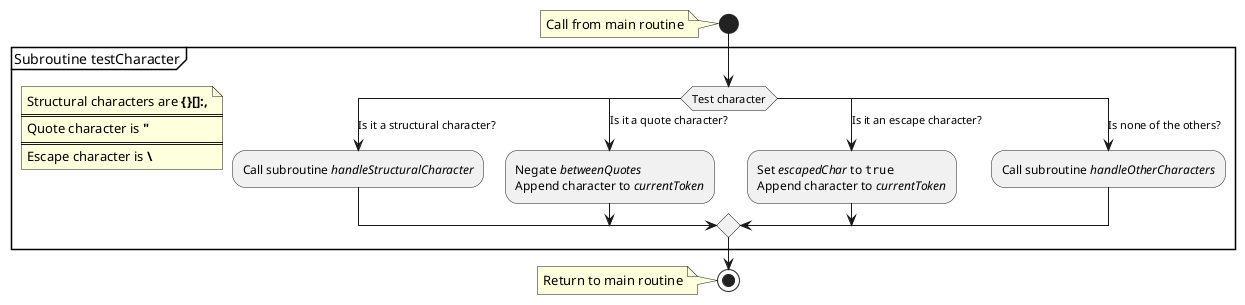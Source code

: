 @startuml
'https://plantuml.com/activity-diagram-beta

start
note: Call from main routine

group Subroutine testCharacter
  switch (Test character)
  case (Is it a structural character?)
    floating note left
    Structural characters are **{}[]:,**
    ====
    Quote character is **"**
    ====
    Escape character is **\**
    end note
    :Call subroutine //handleStructuralCharacter//;
  case (Is it a quote character?)
    :Negate //betweenQuotes//
    Append character to //currentToken//;
  case (Is it an escape character?)
    :Set //escapedChar// to ""true""
    Append character to //currentToken//;
  case (Is none of the others?)
    :Call subroutine //handleOtherCharacters//;
  endswitch
end group

stop
note: Return to main routine

@enduml
